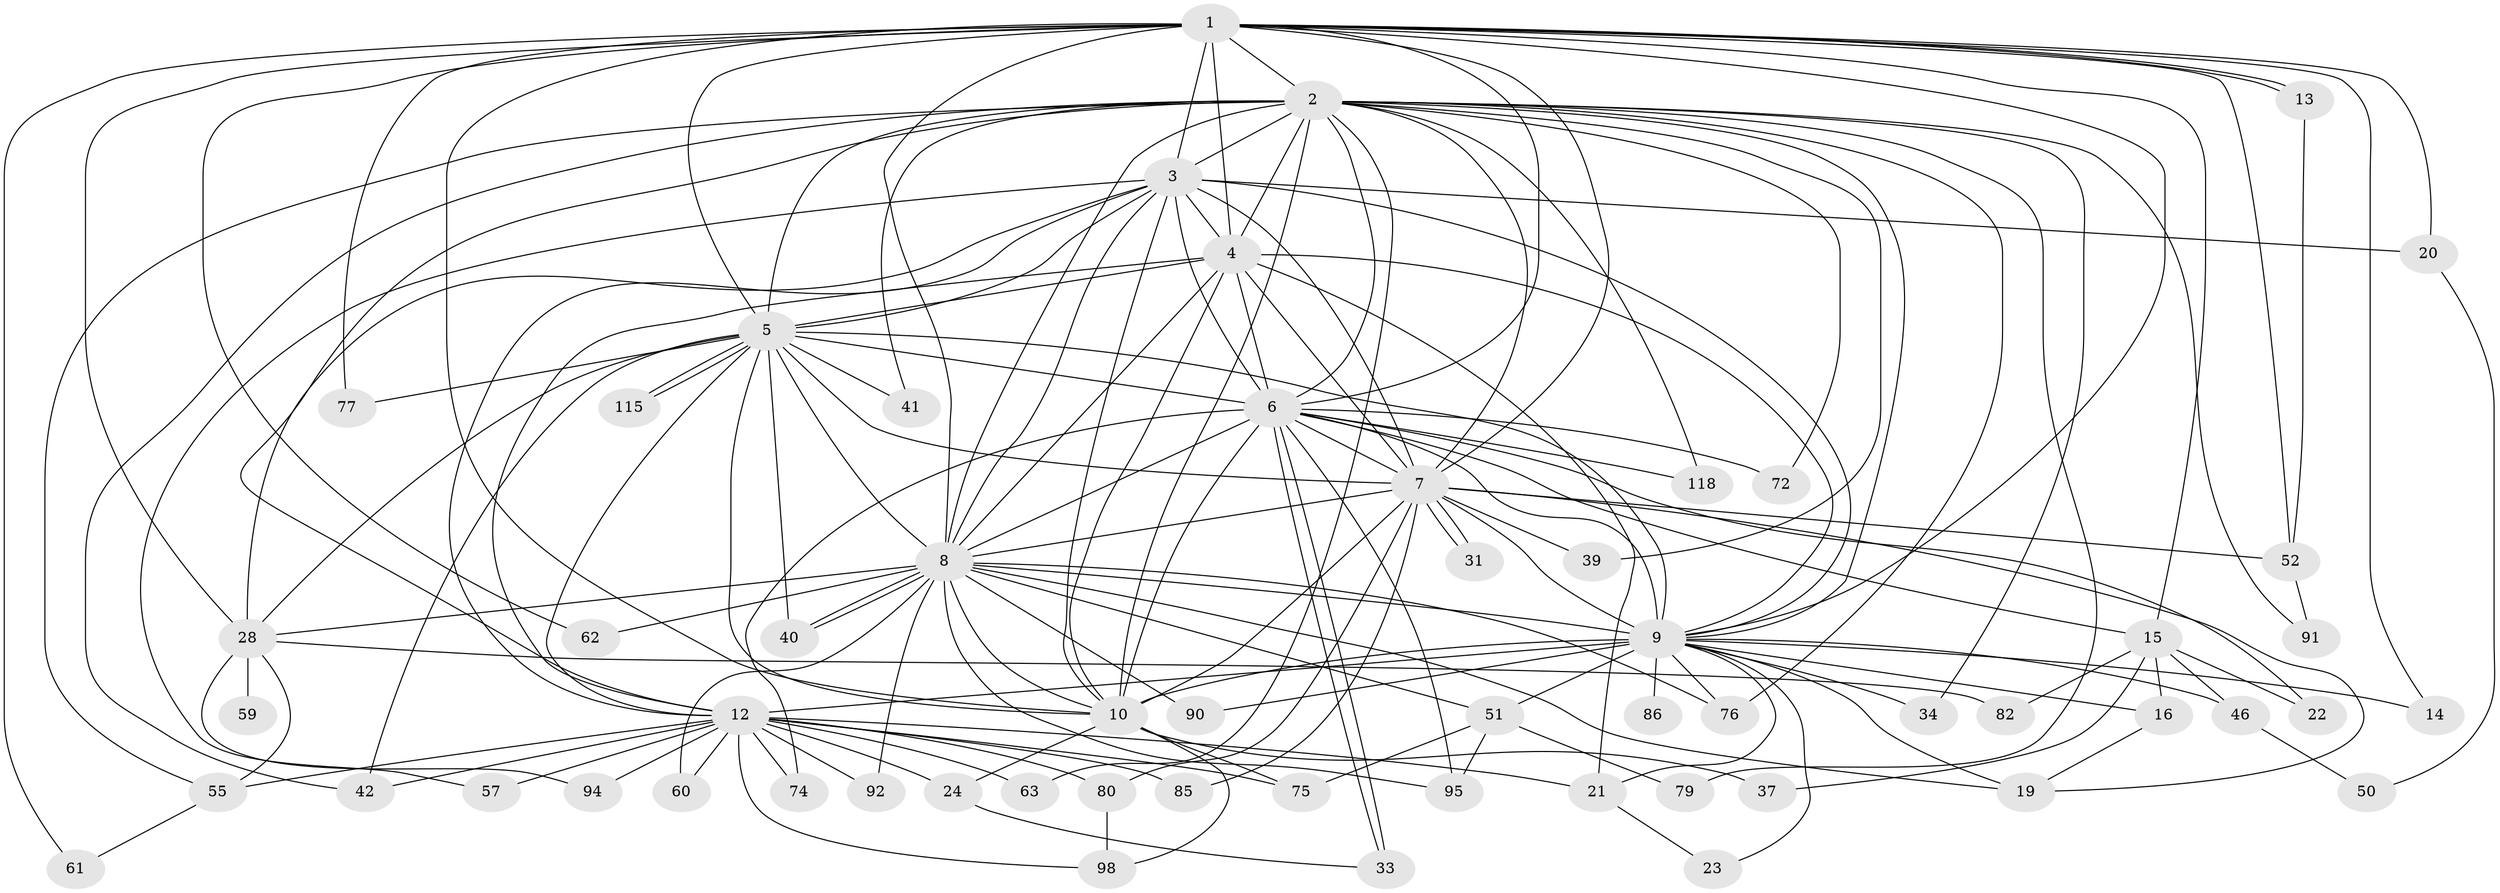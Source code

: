// original degree distribution, {26: 0.01680672268907563, 17: 0.008403361344537815, 13: 0.008403361344537815, 22: 0.008403361344537815, 19: 0.008403361344537815, 21: 0.008403361344537815, 25: 0.008403361344537815, 32: 0.008403361344537815, 16: 0.01680672268907563, 2: 0.5378151260504201, 3: 0.2184873949579832, 7: 0.025210084033613446, 6: 0.008403361344537815, 4: 0.08403361344537816, 5: 0.03361344537815126}
// Generated by graph-tools (version 1.1) at 2025/13/03/09/25 04:13:51]
// undirected, 59 vertices, 158 edges
graph export_dot {
graph [start="1"]
  node [color=gray90,style=filled];
  1 [super="+70"];
  2 [super="+67"];
  3 [super="+45"];
  4 [super="+49"];
  5 [super="+25+30+96+99+107"];
  6;
  7 [super="+11"];
  8 [super="+78+36+81"];
  9 [super="+38+18+29+110+111+66+47+89+43+27"];
  10 [super="+64+71"];
  12 [super="+17+58+53"];
  13;
  14;
  15;
  16;
  19 [super="+32+26"];
  20;
  21 [super="+56"];
  22;
  23;
  24;
  28 [super="+35"];
  31;
  33 [super="+87"];
  34;
  37;
  39;
  40 [super="+48"];
  41;
  42 [super="+68"];
  46;
  50;
  51;
  52 [super="+83"];
  55 [super="+65"];
  57;
  59;
  60;
  61;
  62;
  63;
  72;
  74;
  75;
  76 [super="+84"];
  77;
  79;
  80;
  82;
  85;
  86;
  90;
  91 [super="+108"];
  92;
  94;
  95 [super="+103"];
  98 [super="+100"];
  115 [super="+116"];
  118;
  1 -- 2;
  1 -- 3;
  1 -- 4 [weight=2];
  1 -- 5 [weight=3];
  1 -- 6 [weight=2];
  1 -- 7;
  1 -- 8;
  1 -- 9;
  1 -- 10 [weight=2];
  1 -- 13;
  1 -- 13;
  1 -- 14;
  1 -- 15;
  1 -- 20;
  1 -- 28 [weight=3];
  1 -- 61;
  1 -- 62;
  1 -- 77;
  1 -- 52;
  2 -- 3 [weight=2];
  2 -- 4;
  2 -- 5 [weight=2];
  2 -- 6;
  2 -- 7;
  2 -- 8 [weight=2];
  2 -- 9;
  2 -- 10;
  2 -- 12 [weight=2];
  2 -- 34;
  2 -- 39;
  2 -- 41;
  2 -- 42;
  2 -- 63;
  2 -- 72;
  2 -- 79;
  2 -- 91 [weight=2];
  2 -- 118;
  2 -- 76;
  2 -- 55;
  3 -- 4 [weight=2];
  3 -- 5 [weight=2];
  3 -- 6;
  3 -- 7;
  3 -- 8 [weight=2];
  3 -- 9 [weight=2];
  3 -- 10;
  3 -- 12;
  3 -- 20;
  3 -- 28;
  3 -- 57;
  4 -- 5;
  4 -- 6;
  4 -- 7;
  4 -- 8;
  4 -- 9;
  4 -- 10;
  4 -- 21;
  4 -- 12;
  5 -- 6 [weight=2];
  5 -- 7;
  5 -- 8 [weight=3];
  5 -- 9 [weight=2];
  5 -- 10;
  5 -- 41;
  5 -- 42;
  5 -- 77;
  5 -- 115 [weight=2];
  5 -- 115;
  5 -- 40 [weight=2];
  5 -- 12 [weight=2];
  5 -- 28;
  6 -- 7;
  6 -- 8;
  6 -- 9;
  6 -- 10;
  6 -- 15;
  6 -- 22;
  6 -- 33;
  6 -- 33;
  6 -- 72;
  6 -- 74;
  6 -- 95;
  6 -- 118;
  7 -- 8 [weight=2];
  7 -- 9 [weight=4];
  7 -- 10 [weight=2];
  7 -- 31;
  7 -- 31;
  7 -- 39;
  7 -- 52;
  7 -- 80;
  7 -- 85;
  7 -- 19;
  8 -- 9 [weight=3];
  8 -- 10;
  8 -- 40 [weight=2];
  8 -- 40;
  8 -- 51;
  8 -- 60;
  8 -- 62;
  8 -- 76;
  8 -- 90;
  8 -- 92;
  8 -- 95;
  8 -- 19;
  8 -- 28;
  9 -- 10 [weight=4];
  9 -- 14 [weight=2];
  9 -- 16;
  9 -- 19;
  9 -- 23;
  9 -- 34;
  9 -- 46;
  9 -- 90;
  9 -- 51;
  9 -- 86 [weight=2];
  9 -- 12 [weight=4];
  9 -- 76;
  9 -- 21;
  10 -- 24;
  10 -- 37;
  10 -- 98;
  10 -- 75;
  12 -- 21;
  12 -- 55;
  12 -- 57;
  12 -- 60;
  12 -- 74;
  12 -- 80;
  12 -- 85;
  12 -- 94;
  12 -- 42;
  12 -- 98;
  12 -- 24 [weight=2];
  12 -- 75;
  12 -- 63;
  12 -- 92;
  13 -- 52;
  15 -- 16;
  15 -- 22;
  15 -- 37;
  15 -- 46;
  15 -- 82;
  16 -- 19;
  20 -- 50;
  21 -- 23;
  24 -- 33;
  28 -- 82;
  28 -- 55;
  28 -- 59 [weight=2];
  28 -- 94;
  46 -- 50;
  51 -- 75;
  51 -- 79;
  51 -- 95;
  52 -- 91;
  55 -- 61;
  80 -- 98;
}
